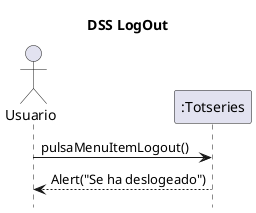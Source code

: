 @startuml
title	DSS LogOut	
hide	footbox
actor	Usuario	as	user
participant ":Totseries" as TotSeries

user	->	TotSeries:pulsaMenuItemLogout()
TotSeries --> user: Alert("Se ha deslogeado")
@enduml

